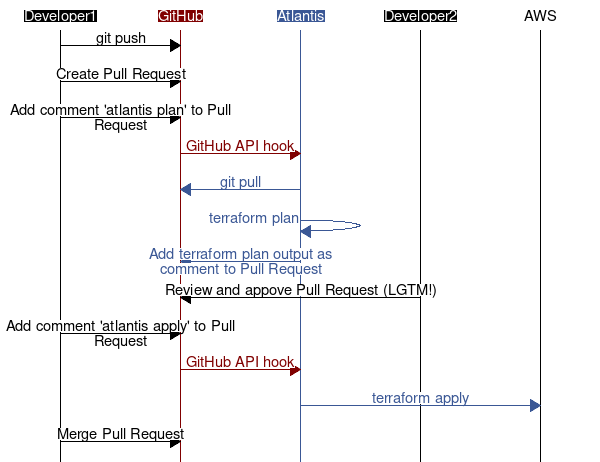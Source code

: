 # GitHub/Atlantis Sequence Diagram
msc{
  wordwraparcs=on;

  #act [label="Actor", linecolor="darkgreen", textcolor="white", textbgcolor="darkgreen", arclinecolor="darkgreen", arctextcolor="darkgreen"],
  #browser [label=":WebBrowser", linecolor="darkgreen", textcolor="white", textbgcolor="darkgreen", arclinecolor="darkgreen", arctextcolor="darkgreen"],
  #app [label="Application", linecolor="maroon", textcolor="white", textbgcolor="maroon", arclinecolor="maroon", arctextcolor="maroon"],
  #fbauth [label="Facebook Authorization Server", linecolor="#3a5795", textcolor="white", textbgcolor="#3a5795", arclinecolor="#3a5795", arctextcolor="#3a5795"],
  #fbcont [label="Facebook Content Server", linecolor="#3a5795", textcolor="white", textbgcolor="#3a5795", arclinecolor="#3a5795", arctextcolor="#3a5795"];

  "Developer1" [linecolor="darkgreen", textcolor="white", textbgcolor="darkgreen", arclinecolor="darkgreen", arctextcolor="darkgreen"], 
  "GitHub" [linecolor="maroon", textcolor="white", textbgcolor="maroon", arclinecolor="maroon", arctextcolor="maroon"], 
  "Atlantis" [linecolor="#3a5795", textcolor="white", textbgcolor="#3a5795", arclinecolor="#3a5795", arctextcolor="#3a5795"], 
  "Developer2" [linecolor="darkgreen", textcolor="white", textbgcolor="darkgreen", arclinecolor="darkgreen", arctextcolor="darkgreen"], 
  "AWS";

  "Developer1" => "GitHub" [label="git push"];
  "Developer1" => "GitHub" [label="Create Pull Request"];
  "Developer1" => "GitHub" [label="Add comment 'atlantis plan' to Pull Request"];

  "GitHub" => "Atlantis" [label="GitHub API hook"];
  "Atlantis" => "GitHub" [label="git pull"];
  "Atlantis" => "Atlantis" [label="terraform plan"];
  "Atlantis" => "GitHub" [label="Add terraform plan output as comment to Pull Request"];

  "Developer2" => "GitHub" [label="Review and appove Pull Request (LGTM!)"];
  "Developer1" => "GitHub" [label="Add comment 'atlantis apply' to Pull Request"];
  "GitHub" => "Atlantis" [label="GitHub API hook"];
  "Atlantis" => "AWS" [label="terraform apply"]; 
  "Developer1" => "GitHub" [label="Merge Pull Request"]; 
}